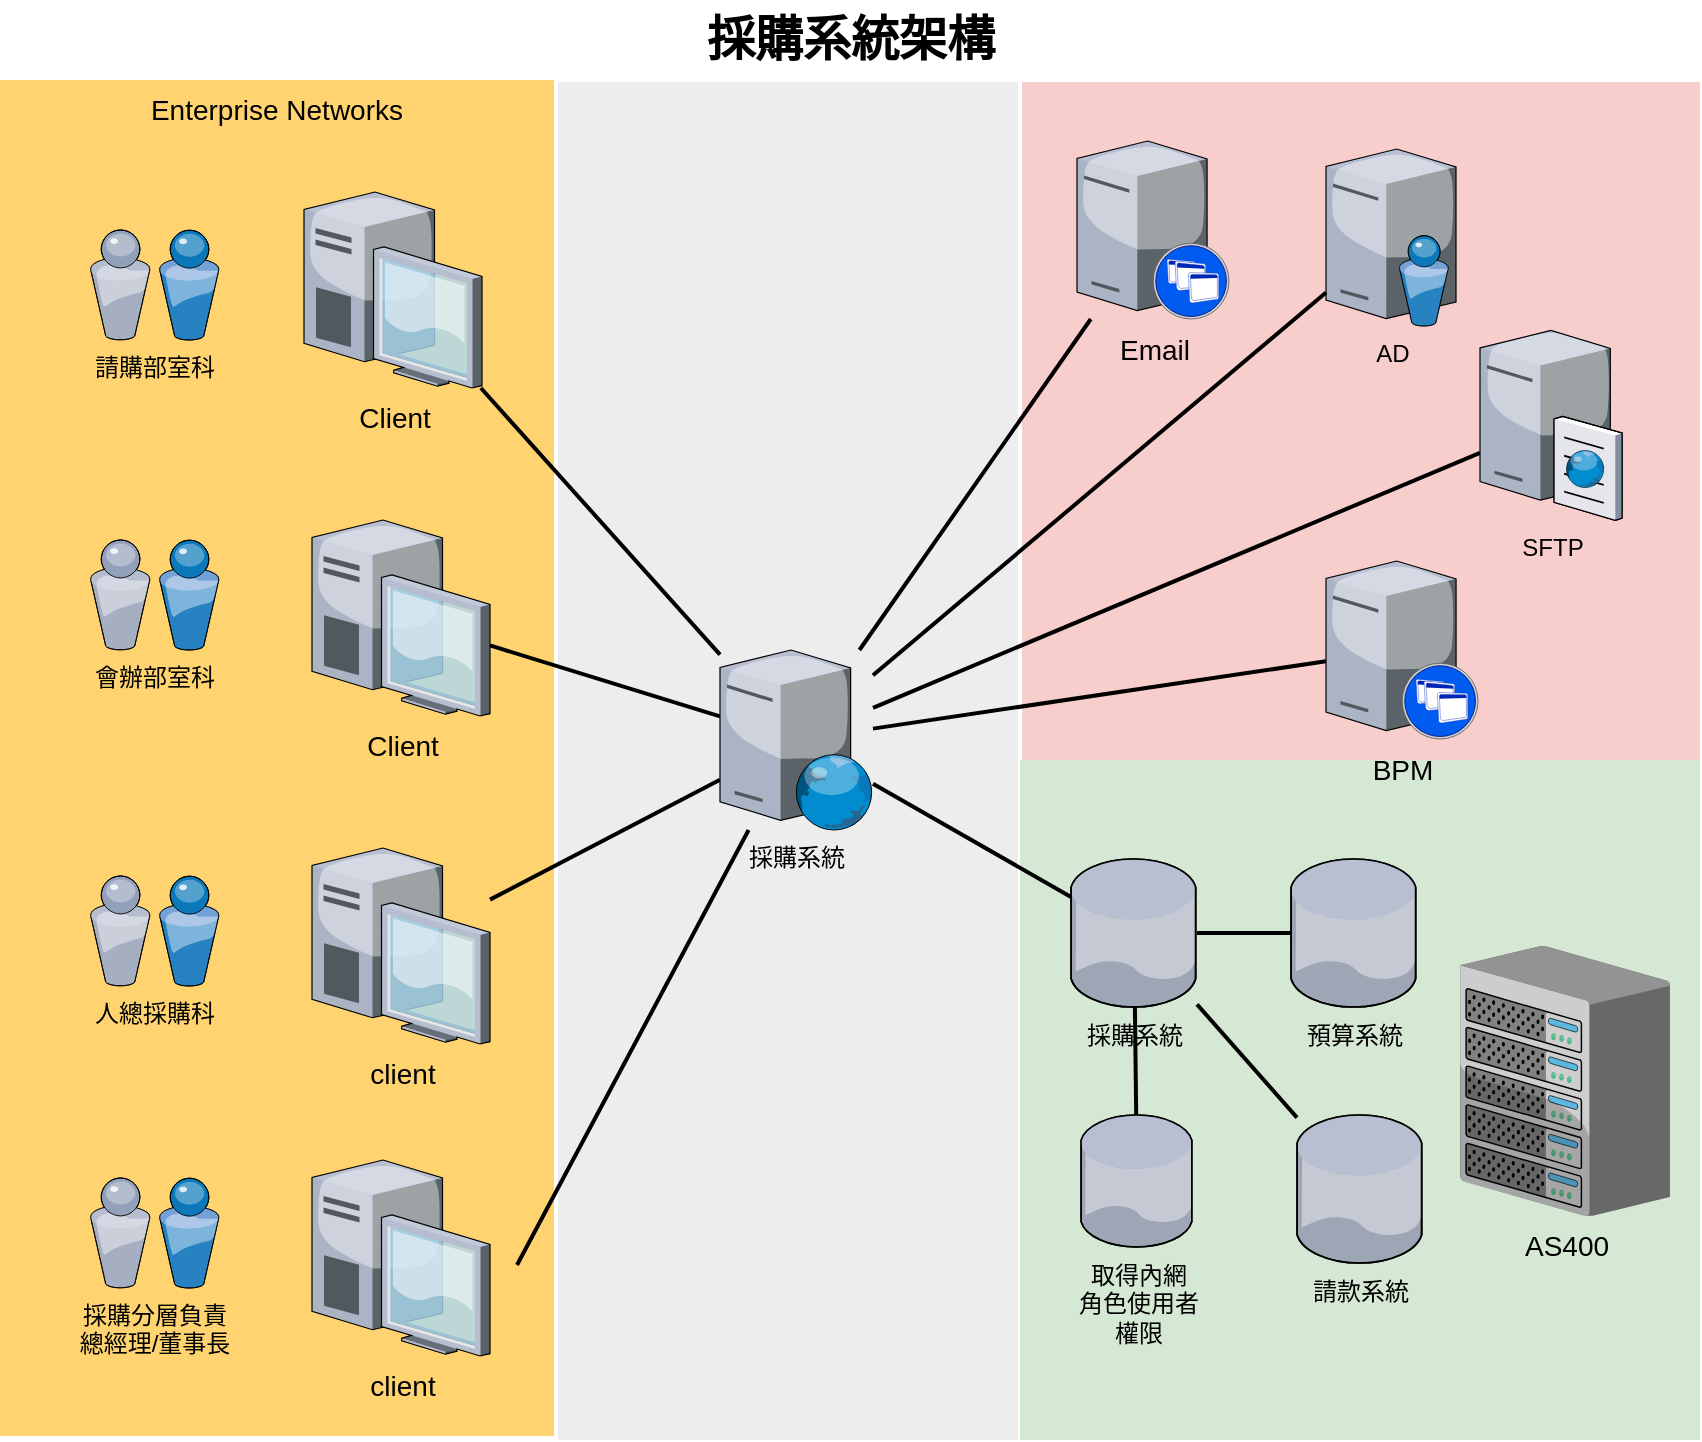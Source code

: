 <mxfile version="10.6.6" type="github"><diagram name="Page-1" id="e3a06f82-3646-2815-327d-82caf3d4e204"><mxGraphModel dx="1394" dy="796" grid="1" gridSize="10" guides="1" tooltips="1" connect="1" arrows="1" fold="1" page="1" pageScale="1.5" pageWidth="1169" pageHeight="826" background="none" math="0" shadow="0"><root><mxCell id="0" style=";html=1;"/><mxCell id="1" style=";html=1;" parent="0"/><mxCell id="6a7d8f32e03d9370-61" value="" style="whiteSpace=wrap;html=1;fillColor=#f8cecc;fontSize=14;strokeColor=none;verticalAlign=top;" parent="1" vertex="1"><mxGeometry x="721" y="101" width="339" height="339" as="geometry"/></mxCell><mxCell id="6a7d8f32e03d9370-60" value="" style="whiteSpace=wrap;html=1;fillColor=#d5e8d4;fontSize=14;strokeColor=none;verticalAlign=top;" parent="1" vertex="1"><mxGeometry x="720" y="440" width="340" height="340" as="geometry"/></mxCell><mxCell id="6a7d8f32e03d9370-59" value="" style="whiteSpace=wrap;html=1;fillColor=#EDEDED;fontSize=14;strokeColor=none;verticalAlign=top;" parent="1" vertex="1"><mxGeometry x="489" y="101" width="230" height="679" as="geometry"/></mxCell><mxCell id="6a7d8f32e03d9370-57" value="Enterprise Networks" style="whiteSpace=wrap;html=1;fillColor=#FFD470;gradientColor=none;fontSize=14;strokeColor=none;verticalAlign=top;" parent="1" vertex="1"><mxGeometry x="210" y="100" width="277" height="678" as="geometry"/></mxCell><mxCell id="6a7d8f32e03d9370-35" style="edgeStyle=none;rounded=0;html=1;startSize=10;endSize=10;jettySize=auto;orthogonalLoop=1;fontSize=14;endArrow=none;endFill=0;strokeWidth=2;" parent="1" target="bRtzg0saSHK6IQaAmpf9-12" edge="1"><mxGeometry relative="1" as="geometry"><mxPoint x="468.5" y="692.524" as="sourcePoint"/><mxPoint x="680" y="471.255" as="targetPoint"/></mxGeometry></mxCell><mxCell id="6a7d8f32e03d9370-34" style="edgeStyle=none;rounded=0;html=1;startSize=10;endSize=10;jettySize=auto;orthogonalLoop=1;fontSize=14;endArrow=none;endFill=0;strokeWidth=2;" parent="1" source="6a7d8f32e03d9370-3" target="bRtzg0saSHK6IQaAmpf9-12" edge="1"><mxGeometry relative="1" as="geometry"><mxPoint x="680" y="444.043" as="targetPoint"/></mxGeometry></mxCell><mxCell id="6a7d8f32e03d9370-3" value="client" style="verticalLabelPosition=bottom;aspect=fixed;html=1;verticalAlign=top;strokeColor=none;shape=mxgraph.citrix.desktop;fillColor=#66B2FF;gradientColor=#0066CC;fontSize=14;" parent="1" vertex="1"><mxGeometry x="366.0" y="484.0" width="89" height="98" as="geometry"/></mxCell><mxCell id="6a7d8f32e03d9370-33" style="edgeStyle=none;rounded=0;html=1;startSize=10;endSize=10;jettySize=auto;orthogonalLoop=1;fontSize=14;endArrow=none;endFill=0;strokeWidth=2;" parent="1" source="6a7d8f32e03d9370-4" target="bRtzg0saSHK6IQaAmpf9-12" edge="1"><mxGeometry relative="1" as="geometry"><mxPoint x="680" y="423.776" as="targetPoint"/></mxGeometry></mxCell><mxCell id="6a7d8f32e03d9370-4" value="Client" style="verticalLabelPosition=bottom;aspect=fixed;html=1;verticalAlign=top;strokeColor=none;shape=mxgraph.citrix.desktop;fillColor=#66B2FF;gradientColor=#0066CC;fontSize=14;" parent="1" vertex="1"><mxGeometry x="366.0" y="320.0" width="89" height="98" as="geometry"/></mxCell><mxCell id="6a7d8f32e03d9370-32" style="edgeStyle=none;rounded=0;html=1;startSize=10;endSize=10;jettySize=auto;orthogonalLoop=1;fontSize=14;endArrow=none;endFill=0;strokeWidth=2;" parent="1" source="6a7d8f32e03d9370-5" target="bRtzg0saSHK6IQaAmpf9-12" edge="1"><mxGeometry relative="1" as="geometry"><mxPoint x="680" y="403.869" as="targetPoint"/></mxGeometry></mxCell><mxCell id="6a7d8f32e03d9370-5" value="Client" style="verticalLabelPosition=bottom;aspect=fixed;html=1;verticalAlign=top;strokeColor=none;shape=mxgraph.citrix.desktop;fillColor=#66B2FF;gradientColor=#0066CC;fontSize=14;" parent="1" vertex="1"><mxGeometry x="362.0" y="156.0" width="89" height="98" as="geometry"/></mxCell><mxCell id="6a7d8f32e03d9370-40" style="edgeStyle=none;rounded=0;html=1;startSize=10;endSize=10;jettySize=auto;orthogonalLoop=1;fontSize=14;endArrow=none;endFill=0;strokeWidth=2;" parent="1" source="6a7d8f32e03d9370-9" target="bRtzg0saSHK6IQaAmpf9-12" edge="1"><mxGeometry relative="1" as="geometry"><mxPoint x="759" y="694.883" as="targetPoint"/></mxGeometry></mxCell><mxCell id="6a7d8f32e03d9370-9" value="BPM" style="verticalLabelPosition=bottom;aspect=fixed;html=1;verticalAlign=top;strokeColor=none;shape=mxgraph.citrix.xenapp_server;fillColor=#66B2FF;gradientColor=#0066CC;fontSize=14;" parent="1" vertex="1"><mxGeometry x="873" y="340.5" width="76" height="89" as="geometry"/></mxCell><mxCell id="6a7d8f32e03d9370-41" style="edgeStyle=none;rounded=0;html=1;startSize=10;endSize=10;jettySize=auto;orthogonalLoop=1;fontSize=14;endArrow=none;endFill=0;strokeWidth=2;" parent="1" source="bRtzg0saSHK6IQaAmpf9-19" target="bRtzg0saSHK6IQaAmpf9-12" edge="1"><mxGeometry relative="1" as="geometry"><mxPoint x="1221" y="155.309" as="sourcePoint"/><mxPoint x="759" y="529.883" as="targetPoint"/></mxGeometry></mxCell><mxCell id="6a7d8f32e03d9370-42" style="edgeStyle=none;rounded=0;html=1;startSize=10;endSize=10;jettySize=auto;orthogonalLoop=1;fontSize=14;endArrow=none;endFill=0;strokeWidth=2;" parent="1" source="6a7d8f32e03d9370-11" target="bRtzg0saSHK6IQaAmpf9-12" edge="1"><mxGeometry relative="1" as="geometry"><mxPoint x="759" y="365.883" as="targetPoint"/></mxGeometry></mxCell><mxCell id="6a7d8f32e03d9370-11" value="Email" style="verticalLabelPosition=bottom;aspect=fixed;html=1;verticalAlign=top;strokeColor=none;shape=mxgraph.citrix.xenapp_server;fillColor=#66B2FF;gradientColor=#0066CC;fontSize=14;" parent="1" vertex="1"><mxGeometry x="748.5" y="130.5" width="76" height="89" as="geometry"/></mxCell><mxCell id="6a7d8f32e03d9370-56" style="edgeStyle=none;rounded=0;html=1;startSize=10;endSize=10;jettySize=auto;orthogonalLoop=1;fontSize=14;endArrow=none;endFill=0;strokeWidth=2;" parent="1" source="bRtzg0saSHK6IQaAmpf9-12" target="bRtzg0saSHK6IQaAmpf9-17" edge="1"><mxGeometry relative="1" as="geometry"><mxPoint x="712.0" y="444.508" as="sourcePoint"/><mxPoint x="1093" y="648.973" as="targetPoint"/></mxGeometry></mxCell><mxCell id="6a7d8f32e03d9370-16" value="AS400" style="verticalLabelPosition=bottom;aspect=fixed;html=1;verticalAlign=top;strokeColor=none;shape=mxgraph.citrix.chassis;fillColor=#66B2FF;gradientColor=#0066CC;fontSize=14;" parent="1" vertex="1"><mxGeometry x="940" y="533" width="105" height="135" as="geometry"/></mxCell><mxCell id="6a7d8f32e03d9370-62" value="採購系統架構" style="text;strokeColor=none;fillColor=none;html=1;fontSize=24;fontStyle=1;verticalAlign=middle;align=center;" parent="1" vertex="1"><mxGeometry x="210" y="60" width="850" height="40" as="geometry"/></mxCell><mxCell id="bRtzg0saSHK6IQaAmpf9-2" value="人總採購科" style="verticalLabelPosition=bottom;aspect=fixed;html=1;verticalAlign=top;strokeColor=none;align=center;outlineConnect=0;shape=mxgraph.citrix.users;" parent="1" vertex="1"><mxGeometry x="255" y="498" width="64.5" height="55" as="geometry"/></mxCell><mxCell id="bRtzg0saSHK6IQaAmpf9-3" value="請購部室科" style="verticalLabelPosition=bottom;aspect=fixed;html=1;verticalAlign=top;strokeColor=none;align=center;outlineConnect=0;shape=mxgraph.citrix.users;" parent="1" vertex="1"><mxGeometry x="255" y="175" width="64.5" height="55" as="geometry"/></mxCell><mxCell id="bRtzg0saSHK6IQaAmpf9-4" value="會辦部室科" style="verticalLabelPosition=bottom;aspect=fixed;html=1;verticalAlign=top;strokeColor=none;align=center;outlineConnect=0;shape=mxgraph.citrix.users;" parent="1" vertex="1"><mxGeometry x="255" y="330" width="64.5" height="55" as="geometry"/></mxCell><mxCell id="bRtzg0saSHK6IQaAmpf9-5" value="client" style="verticalLabelPosition=bottom;aspect=fixed;html=1;verticalAlign=top;strokeColor=none;shape=mxgraph.citrix.desktop;fillColor=#66B2FF;gradientColor=#0066CC;fontSize=14;" parent="1" vertex="1"><mxGeometry x="366.0" y="640" width="89" height="98" as="geometry"/></mxCell><mxCell id="bRtzg0saSHK6IQaAmpf9-6" value="採購分層負責&lt;br&gt;總經理/董事長&lt;br&gt;" style="verticalLabelPosition=bottom;aspect=fixed;html=1;verticalAlign=top;strokeColor=none;align=center;outlineConnect=0;shape=mxgraph.citrix.users;" parent="1" vertex="1"><mxGeometry x="255" y="649" width="64.5" height="55" as="geometry"/></mxCell><mxCell id="bRtzg0saSHK6IQaAmpf9-12" value="採購系統" style="verticalLabelPosition=bottom;aspect=fixed;html=1;verticalAlign=top;strokeColor=none;align=center;outlineConnect=0;shape=mxgraph.citrix.web_server;" parent="1" vertex="1"><mxGeometry x="570" y="385" width="76.5" height="90" as="geometry"/></mxCell><mxCell id="bRtzg0saSHK6IQaAmpf9-18" value="取得內網&lt;br&gt;角色使用者&lt;br&gt;權限&lt;br&gt;" style="verticalLabelPosition=bottom;aspect=fixed;html=1;verticalAlign=top;strokeColor=none;align=center;outlineConnect=0;shape=mxgraph.citrix.database;" parent="1" vertex="1"><mxGeometry x="750.5" y="617.5" width="56" height="66" as="geometry"/></mxCell><mxCell id="bRtzg0saSHK6IQaAmpf9-19" value="SFTP" style="verticalLabelPosition=bottom;aspect=fixed;html=1;verticalAlign=top;strokeColor=none;align=center;outlineConnect=0;shape=mxgraph.citrix.ftp_server;" parent="1" vertex="1"><mxGeometry x="950" y="223" width="71" height="97" as="geometry"/></mxCell><mxCell id="bRtzg0saSHK6IQaAmpf9-23" value="預算系統" style="verticalLabelPosition=bottom;aspect=fixed;html=1;verticalAlign=top;strokeColor=none;align=center;outlineConnect=0;shape=mxgraph.citrix.database;" parent="1" vertex="1"><mxGeometry x="855.5" y="489.5" width="63" height="74" as="geometry"/></mxCell><mxCell id="bRtzg0saSHK6IQaAmpf9-24" value="請款系統" style="verticalLabelPosition=bottom;aspect=fixed;html=1;verticalAlign=top;strokeColor=none;align=center;outlineConnect=0;shape=mxgraph.citrix.database;" parent="1" vertex="1"><mxGeometry x="858.5" y="617.5" width="63" height="74" as="geometry"/></mxCell><mxCell id="bRtzg0saSHK6IQaAmpf9-25" style="edgeStyle=none;rounded=0;html=1;jettySize=auto;orthogonalLoop=1;fontSize=14;endArrow=none;endFill=0;strokeWidth=2;" parent="1" source="bRtzg0saSHK6IQaAmpf9-17" target="bRtzg0saSHK6IQaAmpf9-23" edge="1"><mxGeometry relative="1" as="geometry"><mxPoint x="407.5" y="563.508" as="sourcePoint"/><mxPoint x="745.5" y="671.899" as="targetPoint"/></mxGeometry></mxCell><mxCell id="bRtzg0saSHK6IQaAmpf9-26" style="edgeStyle=none;rounded=0;html=1;jettySize=auto;orthogonalLoop=1;fontSize=14;endArrow=none;endFill=0;strokeWidth=2;" parent="1" source="bRtzg0saSHK6IQaAmpf9-17" target="bRtzg0saSHK6IQaAmpf9-24" edge="1"><mxGeometry relative="1" as="geometry"><mxPoint x="818.5" y="536.5" as="sourcePoint"/><mxPoint x="865.5" y="536.5" as="targetPoint"/></mxGeometry></mxCell><mxCell id="bRtzg0saSHK6IQaAmpf9-27" style="edgeStyle=none;rounded=0;html=1;jettySize=auto;orthogonalLoop=1;fontSize=14;endArrow=none;endFill=0;strokeWidth=2;" parent="1" source="bRtzg0saSHK6IQaAmpf9-17" target="bRtzg0saSHK6IQaAmpf9-18" edge="1"><mxGeometry relative="1" as="geometry"><mxPoint x="772" y="580.853" as="sourcePoint"/><mxPoint x="828" y="640.147" as="targetPoint"/></mxGeometry></mxCell><mxCell id="bRtzg0saSHK6IQaAmpf9-17" value="採購系統" style="verticalLabelPosition=bottom;aspect=fixed;html=1;verticalAlign=top;strokeColor=none;align=center;outlineConnect=0;shape=mxgraph.citrix.database;" parent="1" vertex="1"><mxGeometry x="745.5" y="489.5" width="63" height="74" as="geometry"/></mxCell><mxCell id="EypqvNDBh9_BoEJvZRhC-1" value="AD" style="verticalLabelPosition=bottom;aspect=fixed;html=1;verticalAlign=top;strokeColor=none;align=center;outlineConnect=0;shape=mxgraph.citrix.directory_server;" parent="1" vertex="1"><mxGeometry x="873" y="134.5" width="65" height="88.5" as="geometry"/></mxCell><mxCell id="EypqvNDBh9_BoEJvZRhC-2" style="edgeStyle=none;rounded=0;html=1;startSize=10;endSize=10;jettySize=auto;orthogonalLoop=1;fontSize=14;endArrow=none;endFill=0;strokeWidth=2;" parent="1" source="EypqvNDBh9_BoEJvZRhC-1" target="bRtzg0saSHK6IQaAmpf9-12" edge="1"><mxGeometry relative="1" as="geometry"><mxPoint x="653.599" y="395" as="targetPoint"/><mxPoint x="743.544" y="280.5" as="sourcePoint"/></mxGeometry></mxCell></root></mxGraphModel></diagram></mxfile>